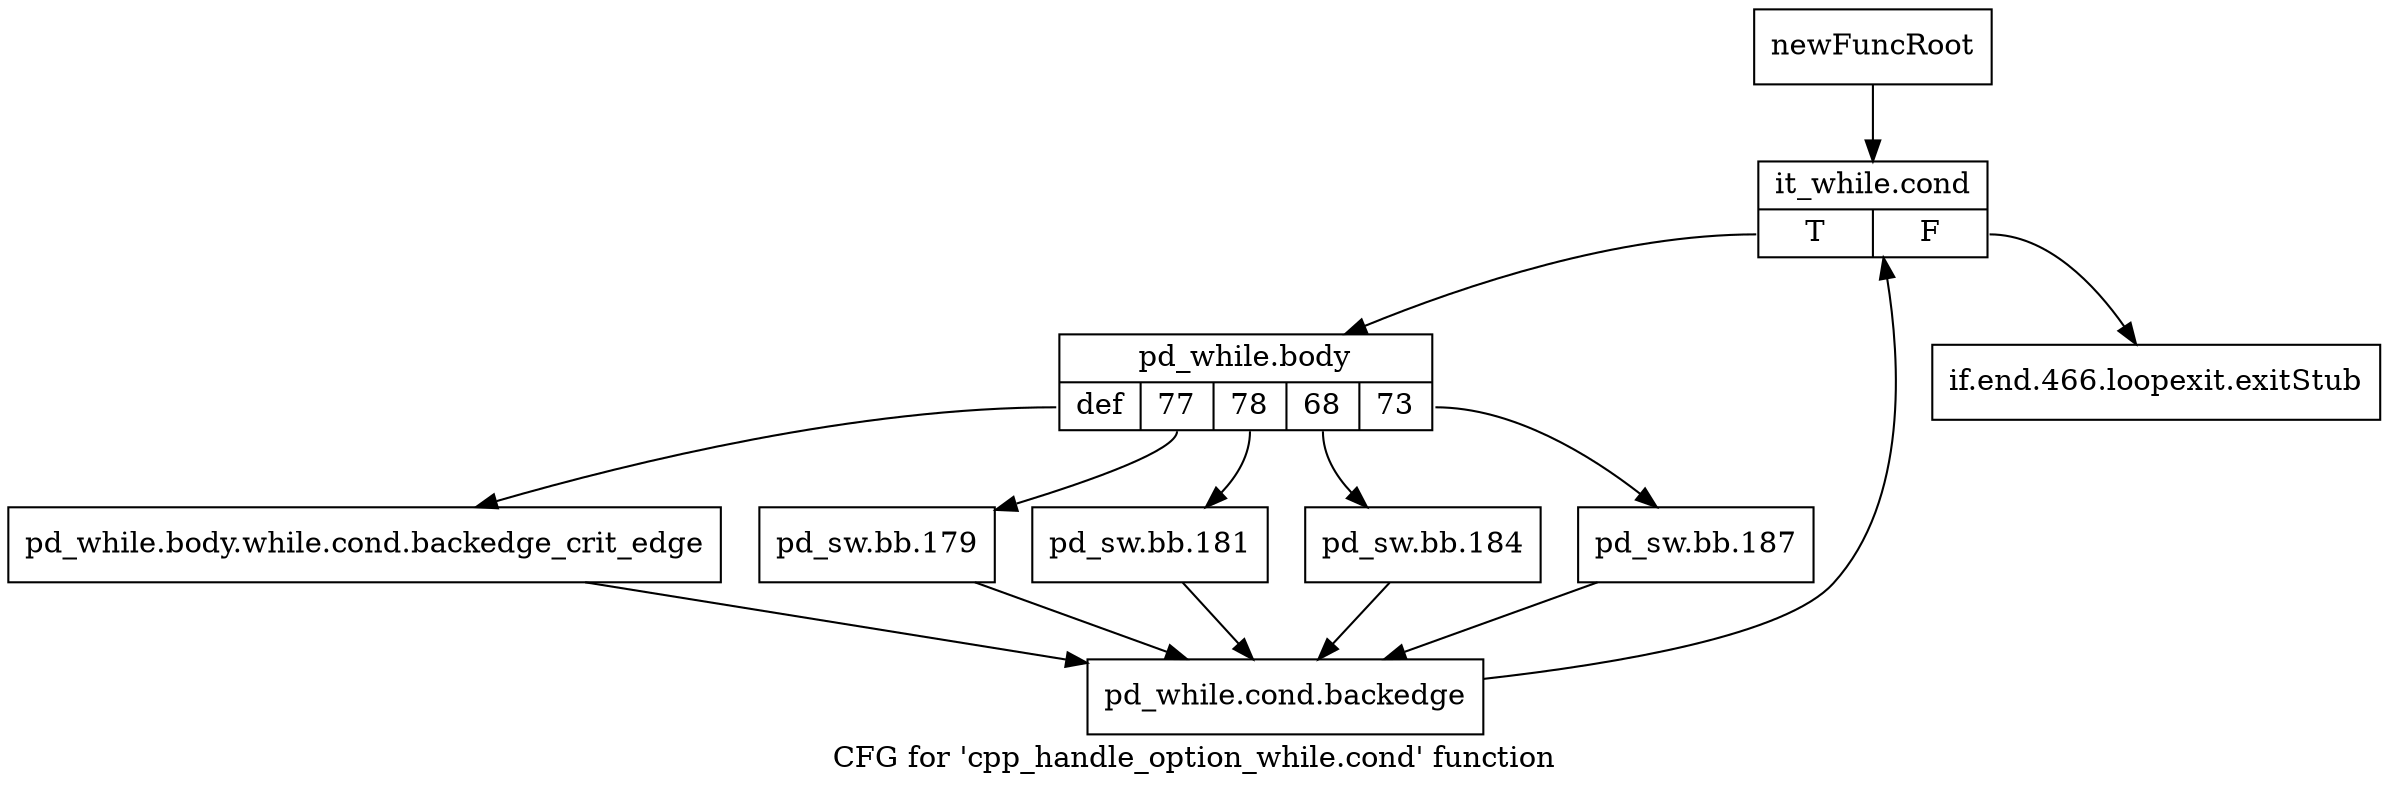 digraph "CFG for 'cpp_handle_option_while.cond' function" {
	label="CFG for 'cpp_handle_option_while.cond' function";

	Node0xa2d1470 [shape=record,label="{newFuncRoot}"];
	Node0xa2d1470 -> Node0xa2d1510;
	Node0xa2d14c0 [shape=record,label="{if.end.466.loopexit.exitStub}"];
	Node0xa2d1510 [shape=record,label="{it_while.cond|{<s0>T|<s1>F}}"];
	Node0xa2d1510:s0 -> Node0xa2d1560;
	Node0xa2d1510:s1 -> Node0xa2d14c0;
	Node0xa2d1560 [shape=record,label="{pd_while.body|{<s0>def|<s1>77|<s2>78|<s3>68|<s4>73}}"];
	Node0xa2d1560:s0 -> Node0xa2d16f0;
	Node0xa2d1560:s1 -> Node0xa2d16a0;
	Node0xa2d1560:s2 -> Node0xa2d1650;
	Node0xa2d1560:s3 -> Node0xa2d1600;
	Node0xa2d1560:s4 -> Node0xa2d15b0;
	Node0xa2d15b0 [shape=record,label="{pd_sw.bb.187}"];
	Node0xa2d15b0 -> Node0xa2d1740;
	Node0xa2d1600 [shape=record,label="{pd_sw.bb.184}"];
	Node0xa2d1600 -> Node0xa2d1740;
	Node0xa2d1650 [shape=record,label="{pd_sw.bb.181}"];
	Node0xa2d1650 -> Node0xa2d1740;
	Node0xa2d16a0 [shape=record,label="{pd_sw.bb.179}"];
	Node0xa2d16a0 -> Node0xa2d1740;
	Node0xa2d16f0 [shape=record,label="{pd_while.body.while.cond.backedge_crit_edge}"];
	Node0xa2d16f0 -> Node0xa2d1740;
	Node0xa2d1740 [shape=record,label="{pd_while.cond.backedge}"];
	Node0xa2d1740 -> Node0xa2d1510;
}
